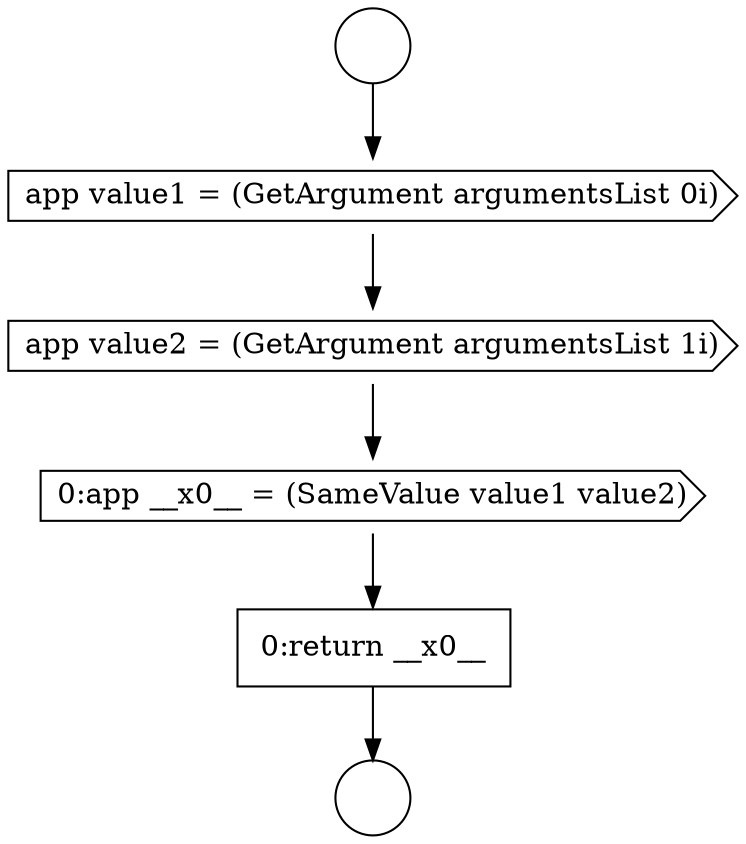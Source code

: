 digraph {
  node12089 [shape=cds, label=<<font color="black">0:app __x0__ = (SameValue value1 value2)</font>> color="black" fillcolor="white" style=filled]
  node12090 [shape=none, margin=0, label=<<font color="black">
    <table border="0" cellborder="1" cellspacing="0" cellpadding="10">
      <tr><td align="left">0:return __x0__</td></tr>
    </table>
  </font>> color="black" fillcolor="white" style=filled]
  node12087 [shape=cds, label=<<font color="black">app value1 = (GetArgument argumentsList 0i)</font>> color="black" fillcolor="white" style=filled]
  node12086 [shape=circle label=" " color="black" fillcolor="white" style=filled]
  node12088 [shape=cds, label=<<font color="black">app value2 = (GetArgument argumentsList 1i)</font>> color="black" fillcolor="white" style=filled]
  node12085 [shape=circle label=" " color="black" fillcolor="white" style=filled]
  node12085 -> node12087 [ color="black"]
  node12087 -> node12088 [ color="black"]
  node12089 -> node12090 [ color="black"]
  node12088 -> node12089 [ color="black"]
  node12090 -> node12086 [ color="black"]
}
